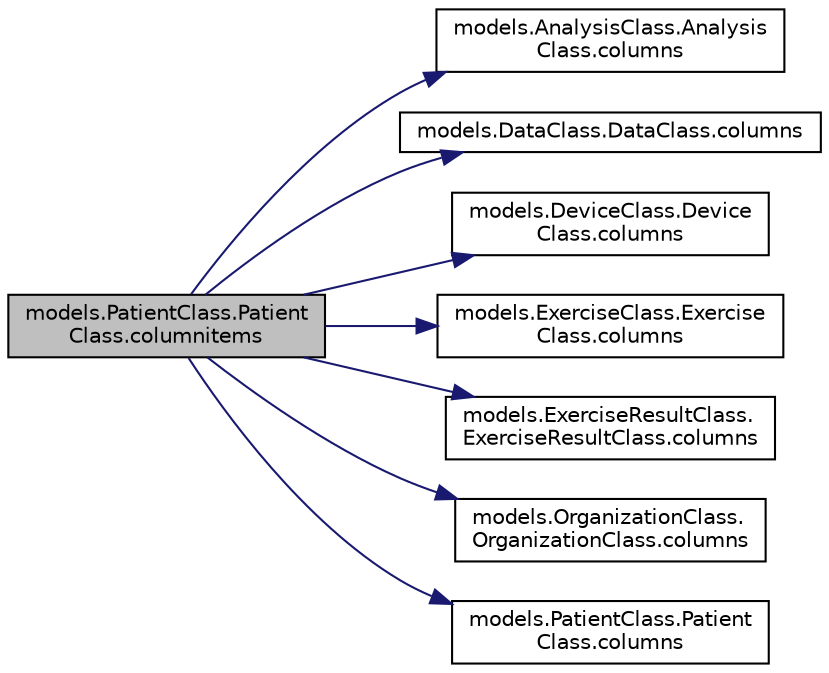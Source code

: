 digraph "models.PatientClass.PatientClass.columnitems"
{
  edge [fontname="Helvetica",fontsize="10",labelfontname="Helvetica",labelfontsize="10"];
  node [fontname="Helvetica",fontsize="10",shape=record];
  rankdir="LR";
  Node1 [label="models.PatientClass.Patient\lClass.columnitems",height=0.2,width=0.4,color="black", fillcolor="grey75", style="filled", fontcolor="black"];
  Node1 -> Node2 [color="midnightblue",fontsize="10",style="solid",fontname="Helvetica"];
  Node2 [label="models.AnalysisClass.Analysis\lClass.columns",height=0.2,width=0.4,color="black", fillcolor="white", style="filled",URL="$classmodels_1_1_analysis_class_1_1_analysis_class.html#a86d727b7a33ad8a4940a16bef899276f"];
  Node1 -> Node3 [color="midnightblue",fontsize="10",style="solid",fontname="Helvetica"];
  Node3 [label="models.DataClass.DataClass.columns",height=0.2,width=0.4,color="black", fillcolor="white", style="filled",URL="$classmodels_1_1_data_class_1_1_data_class.html#a09a87c0528b2ddc4fe835c0500f40e2b"];
  Node1 -> Node4 [color="midnightblue",fontsize="10",style="solid",fontname="Helvetica"];
  Node4 [label="models.DeviceClass.Device\lClass.columns",height=0.2,width=0.4,color="black", fillcolor="white", style="filled",URL="$classmodels_1_1_device_class_1_1_device_class.html#a215015f98ddf18faa78cd57eb6b45cfc"];
  Node1 -> Node5 [color="midnightblue",fontsize="10",style="solid",fontname="Helvetica"];
  Node5 [label="models.ExerciseClass.Exercise\lClass.columns",height=0.2,width=0.4,color="black", fillcolor="white", style="filled",URL="$classmodels_1_1_exercise_class_1_1_exercise_class.html#ae058259ad06b8df68c90df69ce96c133"];
  Node1 -> Node6 [color="midnightblue",fontsize="10",style="solid",fontname="Helvetica"];
  Node6 [label="models.ExerciseResultClass.\lExerciseResultClass.columns",height=0.2,width=0.4,color="black", fillcolor="white", style="filled",URL="$classmodels_1_1_exercise_result_class_1_1_exercise_result_class.html#ab2335327734c18d16cd53fc6b02e9236"];
  Node1 -> Node7 [color="midnightblue",fontsize="10",style="solid",fontname="Helvetica"];
  Node7 [label="models.OrganizationClass.\lOrganizationClass.columns",height=0.2,width=0.4,color="black", fillcolor="white", style="filled",URL="$classmodels_1_1_organization_class_1_1_organization_class.html#ad71e6733810a95237d20c435194e3fb1"];
  Node1 -> Node8 [color="midnightblue",fontsize="10",style="solid",fontname="Helvetica"];
  Node8 [label="models.PatientClass.Patient\lClass.columns",height=0.2,width=0.4,color="black", fillcolor="white", style="filled",URL="$classmodels_1_1_patient_class_1_1_patient_class.html#ad4ae63972057ede958f2b4ba3f0239ee"];
}

